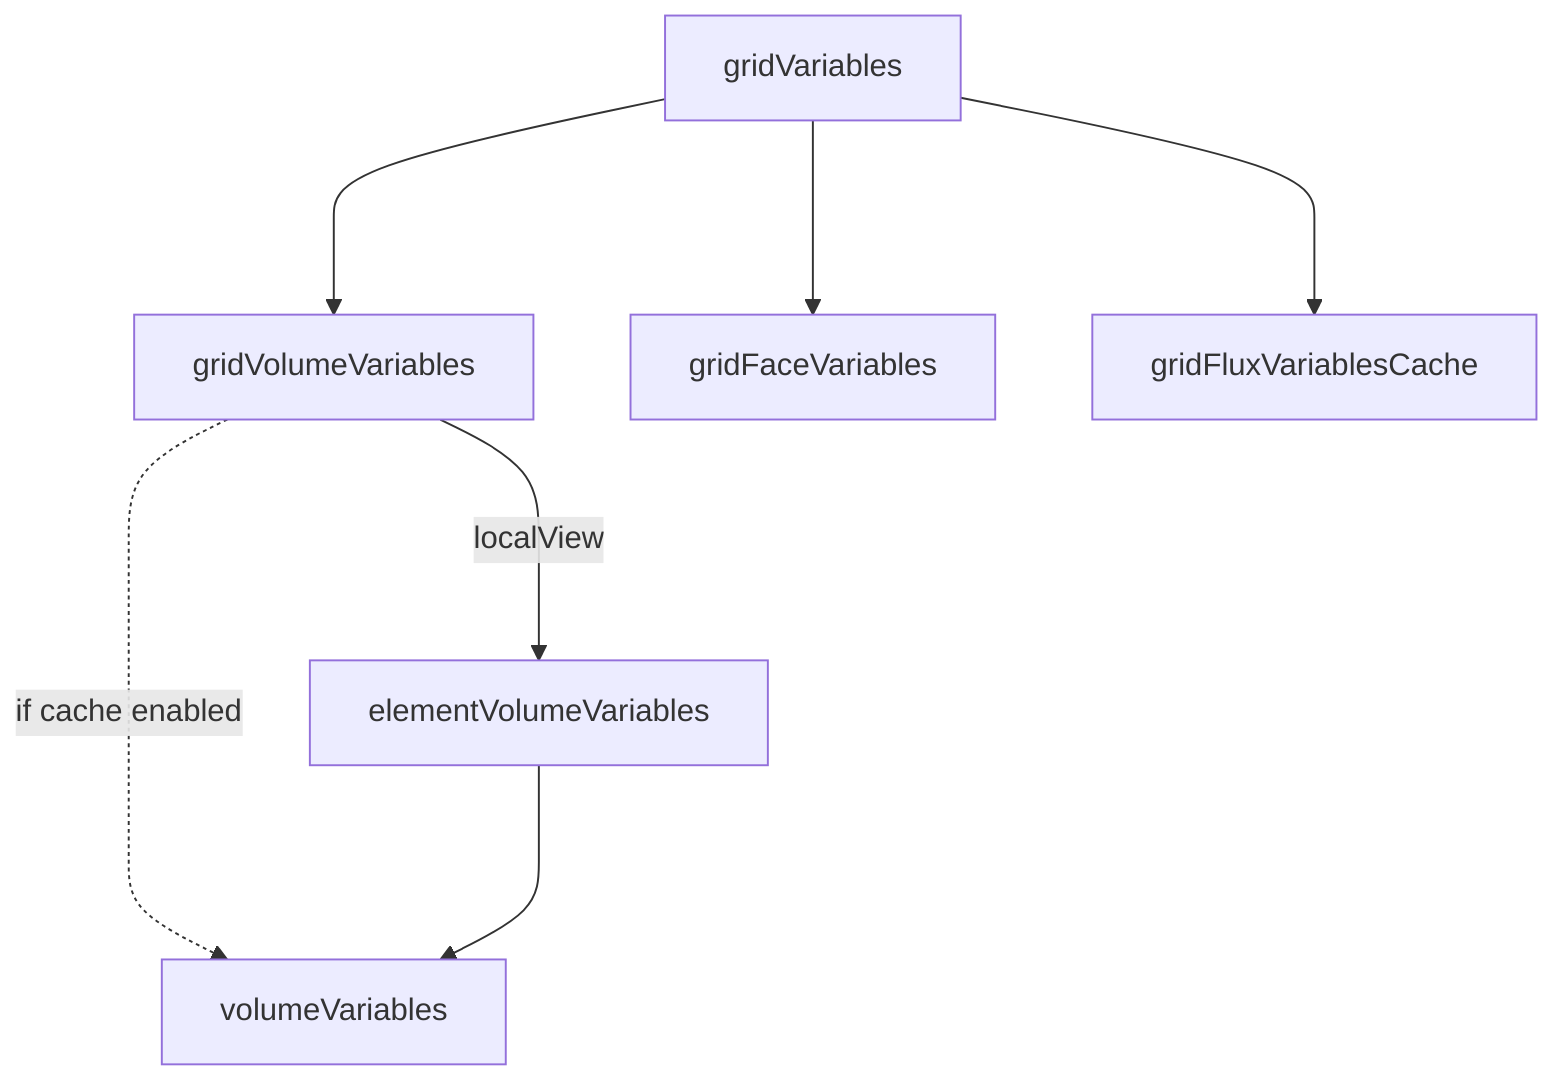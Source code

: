 graph TB
    1[gridVariables] ---> 2[gridVolumeVariables]
    1 ---> gridFaceVariables
    1 ---> gridFluxVariablesCache
    2 -.->|if cache enabled| 3[volumeVariables]
    2 --->|localView| 4[elementVolumeVariables]
    4 ---> 3